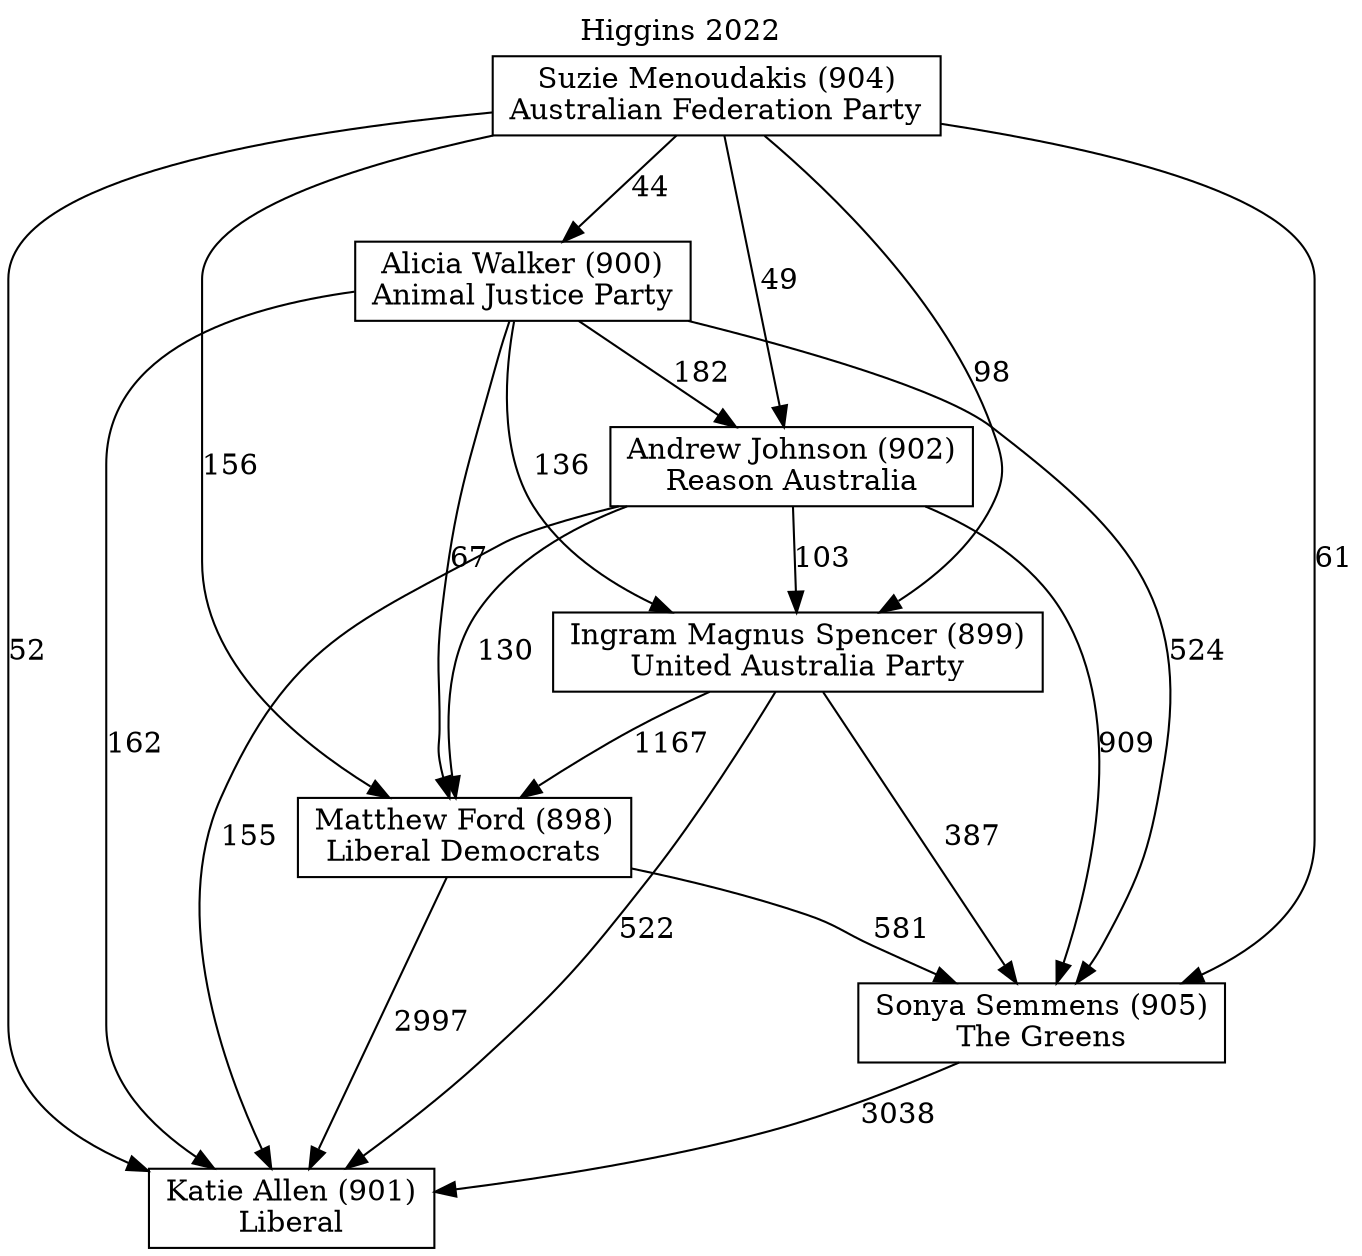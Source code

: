 // House preference flow
digraph "Katie Allen (901)_Higgins_2022" {
	graph [label="Higgins 2022" labelloc=t mclimit=10]
	node [shape=box]
	"Suzie Menoudakis (904)" [label="Suzie Menoudakis (904)
Australian Federation Party"]
	"Andrew Johnson (902)" [label="Andrew Johnson (902)
Reason Australia"]
	"Alicia Walker (900)" [label="Alicia Walker (900)
Animal Justice Party"]
	"Matthew Ford (898)" [label="Matthew Ford (898)
Liberal Democrats"]
	"Katie Allen (901)" [label="Katie Allen (901)
Liberal"]
	"Sonya Semmens (905)" [label="Sonya Semmens (905)
The Greens"]
	"Ingram Magnus Spencer (899)" [label="Ingram Magnus Spencer (899)
United Australia Party"]
	"Andrew Johnson (902)" -> "Sonya Semmens (905)" [label=909]
	"Suzie Menoudakis (904)" -> "Ingram Magnus Spencer (899)" [label=98]
	"Sonya Semmens (905)" -> "Katie Allen (901)" [label=3038]
	"Matthew Ford (898)" -> "Sonya Semmens (905)" [label=581]
	"Matthew Ford (898)" -> "Katie Allen (901)" [label=2997]
	"Ingram Magnus Spencer (899)" -> "Sonya Semmens (905)" [label=387]
	"Suzie Menoudakis (904)" -> "Katie Allen (901)" [label=52]
	"Alicia Walker (900)" -> "Ingram Magnus Spencer (899)" [label=136]
	"Andrew Johnson (902)" -> "Ingram Magnus Spencer (899)" [label=103]
	"Alicia Walker (900)" -> "Katie Allen (901)" [label=162]
	"Alicia Walker (900)" -> "Sonya Semmens (905)" [label=524]
	"Ingram Magnus Spencer (899)" -> "Katie Allen (901)" [label=522]
	"Suzie Menoudakis (904)" -> "Sonya Semmens (905)" [label=61]
	"Andrew Johnson (902)" -> "Matthew Ford (898)" [label=130]
	"Suzie Menoudakis (904)" -> "Matthew Ford (898)" [label=156]
	"Andrew Johnson (902)" -> "Katie Allen (901)" [label=155]
	"Ingram Magnus Spencer (899)" -> "Matthew Ford (898)" [label=1167]
	"Alicia Walker (900)" -> "Andrew Johnson (902)" [label=182]
	"Suzie Menoudakis (904)" -> "Alicia Walker (900)" [label=44]
	"Alicia Walker (900)" -> "Matthew Ford (898)" [label=67]
	"Suzie Menoudakis (904)" -> "Andrew Johnson (902)" [label=49]
}
